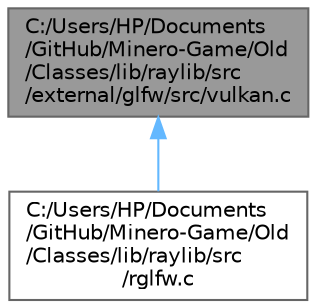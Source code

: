 digraph "C:/Users/HP/Documents/GitHub/Minero-Game/Old/Classes/lib/raylib/src/external/glfw/src/vulkan.c"
{
 // LATEX_PDF_SIZE
  bgcolor="transparent";
  edge [fontname=Helvetica,fontsize=10,labelfontname=Helvetica,labelfontsize=10];
  node [fontname=Helvetica,fontsize=10,shape=box,height=0.2,width=0.4];
  Node1 [id="Node000001",label="C:/Users/HP/Documents\l/GitHub/Minero-Game/Old\l/Classes/lib/raylib/src\l/external/glfw/src/vulkan.c",height=0.2,width=0.4,color="gray40", fillcolor="grey60", style="filled", fontcolor="black",tooltip=" "];
  Node1 -> Node2 [id="edge2_Node000001_Node000002",dir="back",color="steelblue1",style="solid",tooltip=" "];
  Node2 [id="Node000002",label="C:/Users/HP/Documents\l/GitHub/Minero-Game/Old\l/Classes/lib/raylib/src\l/rglfw.c",height=0.2,width=0.4,color="grey40", fillcolor="white", style="filled",URL="$_old_2_classes_2lib_2raylib_2src_2rglfw_8c.html",tooltip=" "];
}
